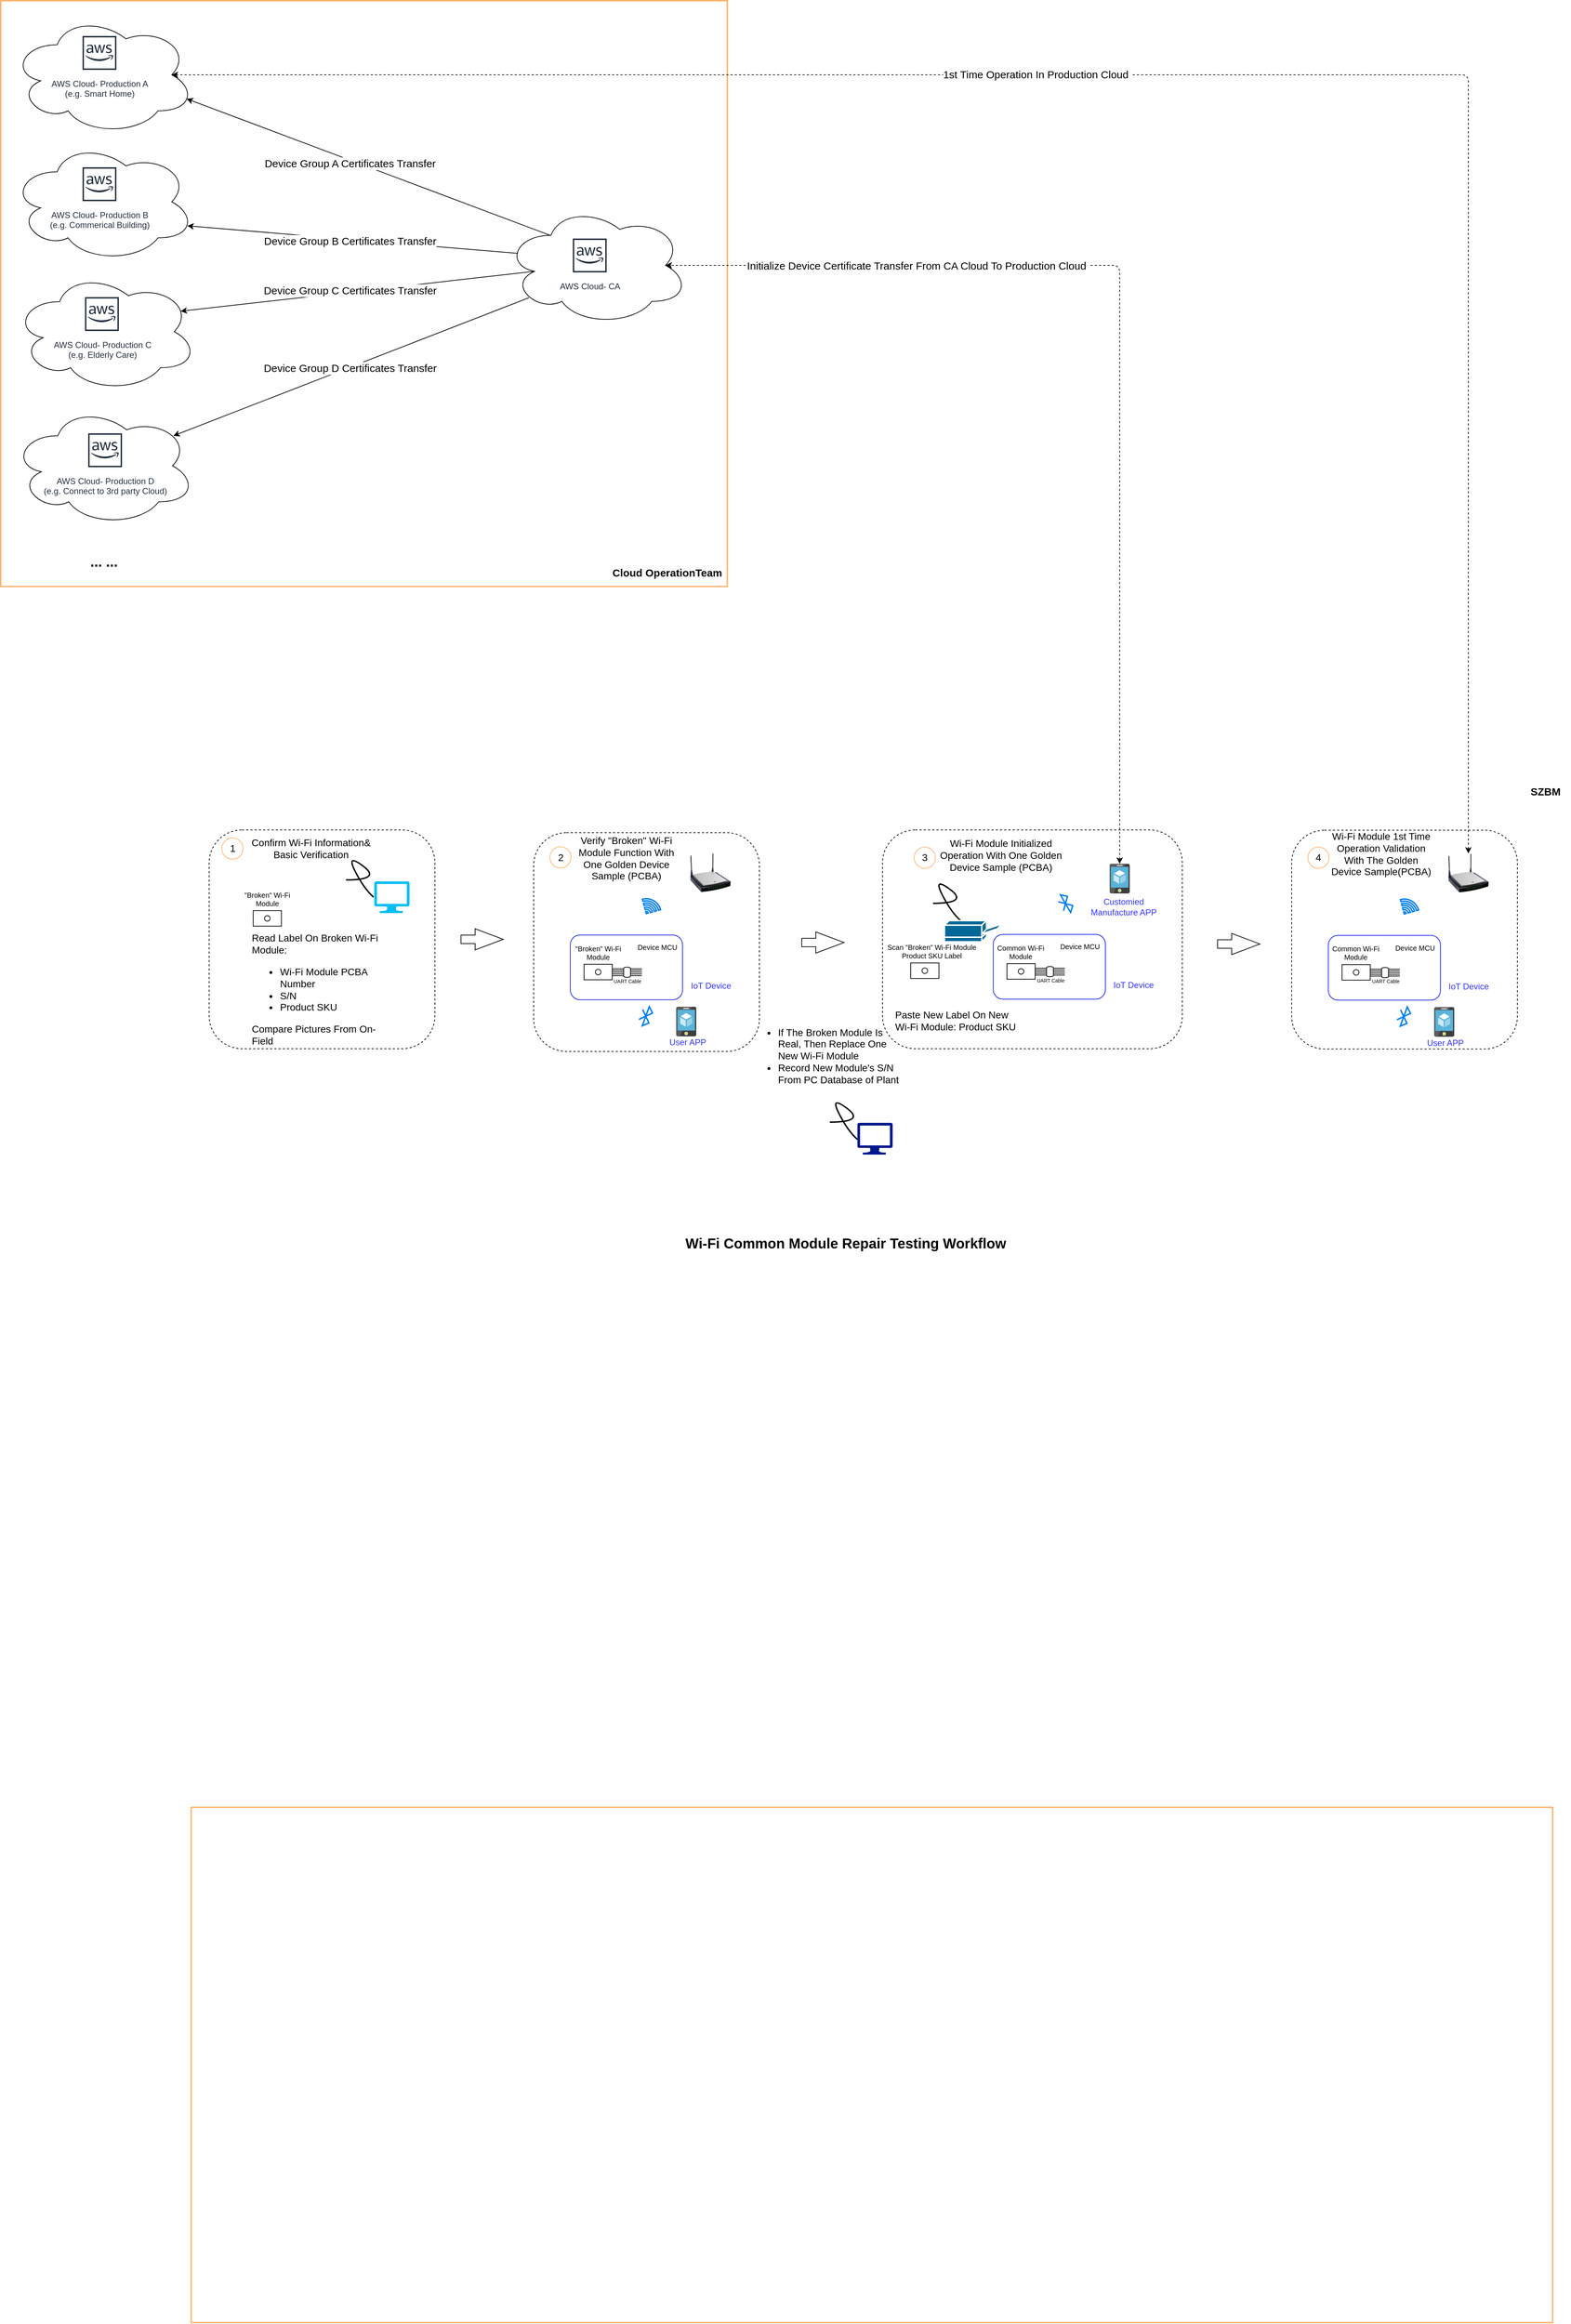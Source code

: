 <mxfile version="14.1.2" type="github">
  <diagram id="2Hf9CZ00S8ynS14T1NxW" name="Page-1">
    <mxGraphModel dx="3863" dy="1019" grid="1" gridSize="10" guides="1" tooltips="1" connect="1" arrows="1" fold="1" page="1" pageScale="1" pageWidth="2336" pageHeight="1654" math="0" shadow="0">
      <root>
        <mxCell id="0" />
        <mxCell id="1" parent="0" />
        <mxCell id="Nrrt7rBhLRxhSk5ey4vq-53" value="" style="rounded=1;whiteSpace=wrap;html=1;strokeWidth=1;fillColor=none;fontSize=7;fontColor=#1820F5;strokeColor=#1820F5;" parent="1" vertex="1">
          <mxGeometry x="-262.5" y="1563.87" width="159" height="91.75" as="geometry" />
        </mxCell>
        <mxCell id="sBYjH0_UJTp_EUdpmLKk-81" value="" style="rounded=1;whiteSpace=wrap;html=1;fillColor=none;fontSize=10;dashed=1;" parent="1" vertex="1">
          <mxGeometry x="180" y="1415" width="425" height="310" as="geometry" />
        </mxCell>
        <mxCell id="sBYjH0_UJTp_EUdpmLKk-93" value="" style="rounded=1;whiteSpace=wrap;html=1;fillColor=none;fontSize=10;dashed=1;" parent="1" vertex="1">
          <mxGeometry x="-774.5" y="1415" width="320" height="310" as="geometry" />
        </mxCell>
        <mxCell id="sBYjH0_UJTp_EUdpmLKk-37" value="" style="ellipse;shape=cloud;whiteSpace=wrap;html=1;fillColor=none;" parent="1" vertex="1">
          <mxGeometry x="-355" y="530" width="260" height="170" as="geometry" />
        </mxCell>
        <mxCell id="sBYjH0_UJTp_EUdpmLKk-1" value="" style="rounded=0;whiteSpace=wrap;html=1;fillColor=none;fontSize=14;fontColor=#000000;strokeColor=#FFB570;strokeWidth=2;" parent="1" vertex="1">
          <mxGeometry x="-1070" y="240" width="1030" height="830" as="geometry" />
        </mxCell>
        <mxCell id="sBYjH0_UJTp_EUdpmLKk-26" value="Confirm Wi-Fi Information&amp;amp; Basic Verification" style="text;html=1;strokeColor=none;fillColor=none;align=center;verticalAlign=middle;whiteSpace=wrap;rounded=0;fontSize=14;" parent="1" vertex="1">
          <mxGeometry x="-716.45" y="1431.37" width="171.95" height="20" as="geometry" />
        </mxCell>
        <mxCell id="sBYjH0_UJTp_EUdpmLKk-27" value="&lt;font style=&quot;font-size: 20px&quot;&gt;Wi-Fi Common Module Repair Testing Workflow&lt;/font&gt;" style="text;html=1;strokeColor=none;fillColor=none;align=center;verticalAlign=middle;whiteSpace=wrap;rounded=0;fontSize=14;fontStyle=1" parent="1" vertex="1">
          <mxGeometry x="-147" y="1990" width="550" height="20" as="geometry" />
        </mxCell>
        <mxCell id="sBYjH0_UJTp_EUdpmLKk-28" value="AWS Cloud- CA" style="outlineConnect=0;fontColor=#232F3E;gradientColor=none;strokeColor=#232F3E;fillColor=#ffffff;dashed=0;verticalLabelPosition=bottom;verticalAlign=top;align=center;html=1;fontSize=12;fontStyle=0;aspect=fixed;shape=mxgraph.aws4.resourceIcon;resIcon=mxgraph.aws4.aws_cloud;" parent="1" vertex="1">
          <mxGeometry x="-265" y="571" width="60" height="60" as="geometry" />
        </mxCell>
        <mxCell id="sBYjH0_UJTp_EUdpmLKk-29" value="AWS Cloud- Production A &lt;br&gt;(e.g. Smart Home)" style="outlineConnect=0;fontColor=#232F3E;gradientColor=none;strokeColor=#232F3E;fillColor=#ffffff;dashed=0;verticalLabelPosition=bottom;verticalAlign=top;align=center;html=1;fontSize=12;fontStyle=0;aspect=fixed;shape=mxgraph.aws4.resourceIcon;resIcon=mxgraph.aws4.aws_cloud;" parent="1" vertex="1">
          <mxGeometry x="-960" y="284" width="60" height="60" as="geometry" />
        </mxCell>
        <mxCell id="sBYjH0_UJTp_EUdpmLKk-30" value="AWS Cloud- Production B&lt;br&gt;(e.g. Commerical Building)" style="outlineConnect=0;fontColor=#232F3E;gradientColor=none;strokeColor=#232F3E;fillColor=#ffffff;dashed=0;verticalLabelPosition=bottom;verticalAlign=top;align=center;html=1;fontSize=12;fontStyle=0;aspect=fixed;shape=mxgraph.aws4.resourceIcon;resIcon=mxgraph.aws4.aws_cloud;" parent="1" vertex="1">
          <mxGeometry x="-960" y="470" width="60" height="60" as="geometry" />
        </mxCell>
        <mxCell id="sBYjH0_UJTp_EUdpmLKk-31" value="AWS Cloud- Production C&lt;br&gt;(e.g. Elderly Care)" style="outlineConnect=0;fontColor=#232F3E;gradientColor=none;strokeColor=#232F3E;fillColor=#ffffff;dashed=0;verticalLabelPosition=bottom;verticalAlign=top;align=center;html=1;fontSize=12;fontStyle=0;aspect=fixed;shape=mxgraph.aws4.resourceIcon;resIcon=mxgraph.aws4.aws_cloud;" parent="1" vertex="1">
          <mxGeometry x="-956.5" y="654" width="60" height="60" as="geometry" />
        </mxCell>
        <mxCell id="sBYjH0_UJTp_EUdpmLKk-32" value="AWS Cloud- Production D&lt;br&gt;(e.g. Connect to 3rd party Cloud)" style="outlineConnect=0;fontColor=#232F3E;gradientColor=none;strokeColor=#232F3E;fillColor=#ffffff;dashed=0;verticalLabelPosition=bottom;verticalAlign=top;align=center;html=1;fontSize=12;fontStyle=0;aspect=fixed;shape=mxgraph.aws4.resourceIcon;resIcon=mxgraph.aws4.aws_cloud;" parent="1" vertex="1">
          <mxGeometry x="-952" y="847" width="60" height="60" as="geometry" />
        </mxCell>
        <mxCell id="sBYjH0_UJTp_EUdpmLKk-36" value="" style="ellipse;shape=cloud;whiteSpace=wrap;html=1;fillColor=none;" parent="1" vertex="1">
          <mxGeometry x="-1055" y="260" width="260" height="170" as="geometry" />
        </mxCell>
        <mxCell id="sBYjH0_UJTp_EUdpmLKk-39" value="" style="ellipse;shape=cloud;whiteSpace=wrap;html=1;fillColor=none;" parent="1" vertex="1">
          <mxGeometry x="-1054" y="814" width="260" height="170" as="geometry" />
        </mxCell>
        <mxCell id="sBYjH0_UJTp_EUdpmLKk-40" value="" style="ellipse;shape=cloud;whiteSpace=wrap;html=1;fillColor=none;" parent="1" vertex="1">
          <mxGeometry x="-1051.5" y="624" width="260" height="170" as="geometry" />
        </mxCell>
        <mxCell id="sBYjH0_UJTp_EUdpmLKk-41" value="" style="ellipse;shape=cloud;whiteSpace=wrap;html=1;fillColor=none;" parent="1" vertex="1">
          <mxGeometry x="-1055" y="440" width="260" height="170" as="geometry" />
        </mxCell>
        <mxCell id="sBYjH0_UJTp_EUdpmLKk-42" value="&lt;font style=&quot;font-size: 20px&quot;&gt;&lt;b&gt;... ...&lt;/b&gt;&lt;/font&gt;" style="text;html=1;strokeColor=none;fillColor=none;align=center;verticalAlign=middle;whiteSpace=wrap;rounded=0;strokeWidth=2;" parent="1" vertex="1">
          <mxGeometry x="-966.5" y="1024" width="85" height="20" as="geometry" />
        </mxCell>
        <mxCell id="sBYjH0_UJTp_EUdpmLKk-50" value="&lt;span style=&quot;font-size: 15px&quot;&gt;Device Group A Certificates Transfer&lt;/span&gt;" style="endArrow=classic;html=1;entryX=0.96;entryY=0.7;entryDx=0;entryDy=0;entryPerimeter=0;exitX=0.25;exitY=0.25;exitDx=0;exitDy=0;exitPerimeter=0;" parent="1" edge="1">
          <mxGeometry x="0.097" y="4" relative="1" as="geometry">
            <mxPoint x="-291" y="572.5" as="sourcePoint" />
            <mxPoint x="-806.4" y="379.0" as="targetPoint" />
            <mxPoint as="offset" />
          </mxGeometry>
        </mxCell>
        <mxCell id="sBYjH0_UJTp_EUdpmLKk-54" value="&lt;span style=&quot;font-size: 15px&quot;&gt;Device Group B Certificates Transfer&lt;/span&gt;" style="endArrow=classic;html=1;entryX=0.96;entryY=0.7;entryDx=0;entryDy=0;entryPerimeter=0;exitX=0.07;exitY=0.4;exitDx=0;exitDy=0;exitPerimeter=0;" parent="1" source="sBYjH0_UJTp_EUdpmLKk-37" target="sBYjH0_UJTp_EUdpmLKk-41" edge="1">
          <mxGeometry x="0.016" y="2" relative="1" as="geometry">
            <mxPoint x="-289.6" y="780.75" as="sourcePoint" />
            <mxPoint x="-805" y="587.25" as="targetPoint" />
            <mxPoint as="offset" />
          </mxGeometry>
        </mxCell>
        <mxCell id="sBYjH0_UJTp_EUdpmLKk-56" value="&lt;span style=&quot;font-size: 15px&quot;&gt;Device Group C Certificates Transfer&lt;/span&gt;" style="endArrow=classic;html=1;entryX=0.96;entryY=0.7;entryDx=0;entryDy=0;entryPerimeter=0;exitX=0.16;exitY=0.55;exitDx=0;exitDy=0;exitPerimeter=0;" parent="1" source="sBYjH0_UJTp_EUdpmLKk-37" edge="1">
          <mxGeometry x="0.042" y="-3" relative="1" as="geometry">
            <mxPoint x="-299.6" y="873.5" as="sourcePoint" />
            <mxPoint x="-815" y="680.0" as="targetPoint" />
            <mxPoint as="offset" />
          </mxGeometry>
        </mxCell>
        <mxCell id="sBYjH0_UJTp_EUdpmLKk-58" value="&lt;span style=&quot;font-size: 15px&quot;&gt;Device Group D Certificates Transfer&lt;/span&gt;" style="endArrow=classic;html=1;entryX=0.88;entryY=0.25;entryDx=0;entryDy=0;entryPerimeter=0;exitX=0.13;exitY=0.77;exitDx=0;exitDy=0;exitPerimeter=0;" parent="1" source="sBYjH0_UJTp_EUdpmLKk-37" target="sBYjH0_UJTp_EUdpmLKk-39" edge="1">
          <mxGeometry x="0.008" y="1" relative="1" as="geometry">
            <mxPoint x="-219.6" y="1007.5" as="sourcePoint" />
            <mxPoint x="-735" y="814.0" as="targetPoint" />
            <mxPoint as="offset" />
          </mxGeometry>
        </mxCell>
        <mxCell id="sBYjH0_UJTp_EUdpmLKk-60" value="" style="shape=image;html=1;verticalAlign=top;verticalLabelPosition=bottom;labelBackgroundColor=#ffffff;imageAspect=0;aspect=fixed;image=https://cdn2.iconfinder.com/data/icons/blocked-out-2/29/office-128.png;strokeWidth=2;fillColor=none;" parent="1" vertex="1">
          <mxGeometry x="1090" y="1280" width="60" height="60" as="geometry" />
        </mxCell>
        <mxCell id="sBYjH0_UJTp_EUdpmLKk-72" value="&lt;font style=&quot;font-size: 15px&quot;&gt;SZBM&lt;/font&gt;" style="text;html=1;strokeColor=none;fillColor=none;align=center;verticalAlign=middle;whiteSpace=wrap;rounded=0;fontSize=14;fontStyle=1" parent="1" vertex="1">
          <mxGeometry x="1085" y="1350" width="70" height="20" as="geometry" />
        </mxCell>
        <mxCell id="sBYjH0_UJTp_EUdpmLKk-77" value="" style="shape=image;html=1;verticalAlign=top;verticalLabelPosition=bottom;labelBackgroundColor=#ffffff;imageAspect=0;aspect=fixed;image=https://cdn3.iconfinder.com/data/icons/basic-user-interface-5/64/setting_preference_option_maintenance_main_gear-128.png;strokeWidth=2;fillColor=none;" parent="1" vertex="1">
          <mxGeometry x="-160" y="960" width="80" height="80" as="geometry" />
        </mxCell>
        <mxCell id="sBYjH0_UJTp_EUdpmLKk-78" value="&lt;font style=&quot;font-size: 15px&quot;&gt;Cloud OperationTeam&lt;/font&gt;" style="text;html=1;strokeColor=none;fillColor=none;align=center;verticalAlign=middle;whiteSpace=wrap;rounded=0;fontSize=14;fontStyle=1" parent="1" vertex="1">
          <mxGeometry x="-210" y="1040" width="170" height="20" as="geometry" />
        </mxCell>
        <mxCell id="sBYjH0_UJTp_EUdpmLKk-82" value="3" style="ellipse;whiteSpace=wrap;html=1;aspect=fixed;strokeColor=#FFB570;fontSize=14;" parent="1" vertex="1">
          <mxGeometry x="224.93" y="1439.38" width="30" height="30" as="geometry" />
        </mxCell>
        <mxCell id="sBYjH0_UJTp_EUdpmLKk-90" value="Common Wi-Fi Module" style="text;html=1;strokeColor=none;fillColor=none;align=center;verticalAlign=middle;whiteSpace=wrap;rounded=0;fontSize=10;" parent="1" vertex="1">
          <mxGeometry x="326" y="1577.75" width="100" height="20" as="geometry" />
        </mxCell>
        <mxCell id="sBYjH0_UJTp_EUdpmLKk-91" value="Wi-Fi Module Initialized Operation With One Golden Device Sample (PCBA)" style="text;html=1;strokeColor=none;fillColor=none;align=center;verticalAlign=middle;whiteSpace=wrap;rounded=0;fontSize=14;" parent="1" vertex="1">
          <mxGeometry x="256.93" y="1441.07" width="181.5" height="20" as="geometry" />
        </mxCell>
        <mxCell id="sBYjH0_UJTp_EUdpmLKk-94" value="1" style="ellipse;whiteSpace=wrap;html=1;aspect=fixed;strokeColor=#FFB570;fontSize=14;" parent="1" vertex="1">
          <mxGeometry x="-756.45" y="1426.37" width="30" height="30" as="geometry" />
        </mxCell>
        <mxCell id="sBYjH0_UJTp_EUdpmLKk-100" value="" style="verticalLabelPosition=bottom;html=1;verticalAlign=top;align=center;strokeColor=none;fillColor=#00BEF2;shape=mxgraph.azure.computer;pointerEvents=1;" parent="1" vertex="1">
          <mxGeometry x="-540.45" y="1487.77" width="50" height="45" as="geometry" />
        </mxCell>
        <mxCell id="sBYjH0_UJTp_EUdpmLKk-107" value="" style="rounded=0;whiteSpace=wrap;html=1;strokeWidth=1;fillColor=none;" parent="1" vertex="1">
          <mxGeometry x="356.43" y="1604.46" width="40" height="22" as="geometry" />
        </mxCell>
        <mxCell id="sBYjH0_UJTp_EUdpmLKk-112" style="edgeStyle=none;rounded=0;orthogonalLoop=1;jettySize=auto;html=1;exitX=1;exitY=0;exitDx=0;exitDy=0;startArrow=classic;startFill=1;" parent="1" source="sBYjH0_UJTp_EUdpmLKk-107" target="sBYjH0_UJTp_EUdpmLKk-107" edge="1">
          <mxGeometry relative="1" as="geometry" />
        </mxCell>
        <mxCell id="sBYjH0_UJTp_EUdpmLKk-113" style="edgeStyle=none;rounded=0;orthogonalLoop=1;jettySize=auto;html=1;exitX=1;exitY=1;exitDx=0;exitDy=0;startArrow=classic;startFill=1;" parent="1" source="sBYjH0_UJTp_EUdpmLKk-107" target="sBYjH0_UJTp_EUdpmLKk-107" edge="1">
          <mxGeometry relative="1" as="geometry" />
        </mxCell>
        <mxCell id="sBYjH0_UJTp_EUdpmLKk-114" value="" style="ellipse;whiteSpace=wrap;html=1;aspect=fixed;strokeWidth=1;fillColor=none;" parent="1" vertex="1">
          <mxGeometry x="372.43" y="1611.46" width="8" height="8" as="geometry" />
        </mxCell>
        <mxCell id="sBYjH0_UJTp_EUdpmLKk-117" value="" style="shape=image;html=1;verticalAlign=top;verticalLabelPosition=bottom;labelBackgroundColor=#ffffff;imageAspect=0;aspect=fixed;image=https://cdn3.iconfinder.com/data/icons/network-and-communications-10/32/network_hardware_processor_microprocessor-128.png;strokeWidth=1;fillColor=none;" parent="1" vertex="1">
          <mxGeometry x="436.43" y="1590.25" width="46" height="46" as="geometry" />
        </mxCell>
        <mxCell id="sBYjH0_UJTp_EUdpmLKk-121" value="" style="verticalLabelPosition=bottom;shadow=0;dashed=0;align=center;html=1;verticalAlign=top;shape=mxgraph.electrical.transmission.cable_group;pointerEvents=1;strokeWidth=1;fillColor=none;" parent="1" vertex="1">
          <mxGeometry x="396.43" y="1608.5" width="42" height="14.5" as="geometry" />
        </mxCell>
        <mxCell id="sBYjH0_UJTp_EUdpmLKk-122" value="Device MCU" style="text;html=1;strokeColor=none;fillColor=none;align=center;verticalAlign=middle;whiteSpace=wrap;rounded=0;fontSize=10;" parent="1" vertex="1">
          <mxGeometry x="410.43" y="1570.25" width="100" height="20" as="geometry" />
        </mxCell>
        <mxCell id="sBYjH0_UJTp_EUdpmLKk-123" value="UART Cable" style="text;html=1;strokeColor=none;fillColor=none;align=center;verticalAlign=middle;whiteSpace=wrap;rounded=0;fontSize=7;" parent="1" vertex="1">
          <mxGeometry x="389.93" y="1619" width="57" height="20" as="geometry" />
        </mxCell>
        <mxCell id="sBYjH0_UJTp_EUdpmLKk-124" value="" style="rounded=1;whiteSpace=wrap;html=1;strokeWidth=1;fillColor=none;fontSize=7;fontColor=#1820F5;strokeColor=#1820F5;" parent="1" vertex="1">
          <mxGeometry x="337" y="1563" width="159" height="91.75" as="geometry" />
        </mxCell>
        <mxCell id="sBYjH0_UJTp_EUdpmLKk-127" value="IoT Device" style="text;html=1;strokeColor=none;fillColor=none;align=center;verticalAlign=middle;whiteSpace=wrap;rounded=0;fontColor=#3333FF;" parent="1" vertex="1">
          <mxGeometry x="496" y="1625.25" width="80" height="20" as="geometry" />
        </mxCell>
        <mxCell id="sBYjH0_UJTp_EUdpmLKk-128" value="" style="shape=image;html=1;verticalAlign=top;verticalLabelPosition=bottom;labelBackgroundColor=#ffffff;imageAspect=0;aspect=fixed;image=https://cdn2.iconfinder.com/data/icons/bathroom-line-1/64/Bidets-128.png;strokeColor=#1820F5;strokeWidth=1;fillColor=none;fontSize=7;fontColor=#1820F5;" parent="1" vertex="1">
          <mxGeometry x="501" y="1594.88" width="32.5" height="32.5" as="geometry" />
        </mxCell>
        <mxCell id="sBYjH0_UJTp_EUdpmLKk-129" value="" style="shape=image;html=1;verticalAlign=top;verticalLabelPosition=bottom;labelBackgroundColor=#ffffff;imageAspect=0;aspect=fixed;image=https://cdn2.iconfinder.com/data/icons/bathroom-line-1/64/faucet-128.png;strokeColor=#1820F5;strokeWidth=1;fillColor=none;fontSize=7;fontColor=#1820F5;" parent="1" vertex="1">
          <mxGeometry x="526.13" y="1572.5" width="29.75" height="29.75" as="geometry" />
        </mxCell>
        <mxCell id="sBYjH0_UJTp_EUdpmLKk-130" value="" style="shape=image;html=1;verticalAlign=top;verticalLabelPosition=bottom;labelBackgroundColor=#ffffff;imageAspect=0;aspect=fixed;image=https://cdn2.iconfinder.com/data/icons/bathroom-line-1/64/Tub-128.png;strokeColor=#1820F5;strokeWidth=1;fillColor=none;fontSize=7;fontColor=#1820F5;" parent="1" vertex="1">
          <mxGeometry x="539" y="1593" width="32" height="32" as="geometry" />
        </mxCell>
        <mxCell id="sBYjH0_UJTp_EUdpmLKk-135" value="" style="html=1;verticalLabelPosition=bottom;align=center;labelBackgroundColor=#ffffff;verticalAlign=top;strokeWidth=2;strokeColor=#0080F0;shadow=0;dashed=0;shape=mxgraph.ios7.icons.bluetooth;pointerEvents=1;fillColor=none;fontSize=7;fontColor=#1820F5;rotation=-30;" parent="1" vertex="1">
          <mxGeometry x="431.93" y="1505" width="15" height="28.8" as="geometry" />
        </mxCell>
        <mxCell id="sBYjH0_UJTp_EUdpmLKk-136" value="" style="aspect=fixed;html=1;points=[];align=center;image;fontSize=12;image=img/lib/mscae/App_Service_Mobile_App.svg;strokeColor=#1820F5;strokeWidth=1;fillColor=none;" parent="1" vertex="1">
          <mxGeometry x="501.94" y="1463" width="28.56" height="42" as="geometry" />
        </mxCell>
        <mxCell id="sBYjH0_UJTp_EUdpmLKk-146" value="" style="endArrow=classic;html=1;dashed=1;edgeStyle=orthogonalEdgeStyle;startArrow=classic;entryX=0.875;entryY=0.5;entryDx=0;entryDy=0;entryPerimeter=0;" parent="1" source="sBYjH0_UJTp_EUdpmLKk-136" target="sBYjH0_UJTp_EUdpmLKk-37" edge="1">
          <mxGeometry width="50" height="50" relative="1" as="geometry">
            <mxPoint x="489.82" y="1458.005" as="sourcePoint" />
            <mxPoint x="339.02" y="649.01" as="targetPoint" />
            <Array as="points">
              <mxPoint x="516" y="615" />
            </Array>
          </mxGeometry>
        </mxCell>
        <mxCell id="sBYjH0_UJTp_EUdpmLKk-147" value="Initialize Device Certificate Transfer From CA Cloud To Production Cloud&amp;nbsp;" style="edgeLabel;html=1;align=center;verticalAlign=middle;resizable=0;points=[];fontSize=15;" parent="sBYjH0_UJTp_EUdpmLKk-146" vertex="1" connectable="0">
          <mxGeometry x="0.308" y="-1" relative="1" as="geometry">
            <mxPoint x="-158.88" y="1" as="offset" />
          </mxGeometry>
        </mxCell>
        <mxCell id="sBYjH0_UJTp_EUdpmLKk-149" value="" style="endArrow=classic;html=1;dashed=1;edgeStyle=orthogonalEdgeStyle;startArrow=classic;entryX=0.875;entryY=0.5;entryDx=0;entryDy=0;entryPerimeter=0;" parent="1" source="sBYjH0_UJTp_EUdpmLKk-175" target="sBYjH0_UJTp_EUdpmLKk-36" edge="1">
          <mxGeometry width="50" height="50" relative="1" as="geometry">
            <mxPoint x="720" y="980" as="sourcePoint" />
            <mxPoint x="-90" y="440" as="targetPoint" />
            <Array as="points">
              <mxPoint x="1011" y="345" />
            </Array>
          </mxGeometry>
        </mxCell>
        <mxCell id="sBYjH0_UJTp_EUdpmLKk-150" value="1st Time Operation In Production Cloud&amp;nbsp;" style="edgeLabel;html=1;align=center;verticalAlign=middle;resizable=0;points=[];fontSize=15;" parent="sBYjH0_UJTp_EUdpmLKk-149" vertex="1" connectable="0">
          <mxGeometry x="0.308" y="-1" relative="1" as="geometry">
            <mxPoint x="208.55" as="offset" />
          </mxGeometry>
        </mxCell>
        <mxCell id="sBYjH0_UJTp_EUdpmLKk-152" value="" style="shape=image;html=1;verticalAlign=top;verticalLabelPosition=bottom;labelBackgroundColor=#ffffff;imageAspect=0;aspect=fixed;image=https://cdn4.iconfinder.com/data/icons/construction-hand-drawn/38/construction_hand_drawn_icon__worker-128.png;strokeColor=#1820F5;strokeWidth=1;fillColor=none;fontSize=20;fontColor=#1820F5;" parent="1" vertex="1">
          <mxGeometry x="546" y="1665.05" width="43.9" height="43.9" as="geometry" />
        </mxCell>
        <mxCell id="sBYjH0_UJTp_EUdpmLKk-153" value="" style="shape=image;html=1;verticalAlign=top;verticalLabelPosition=bottom;labelBackgroundColor=#ffffff;imageAspect=0;aspect=fixed;image=https://cdn4.iconfinder.com/data/icons/construction-hand-drawn/38/construction_hand_drawn_icon__worker-128.png;strokeColor=#1820F5;strokeWidth=1;fillColor=none;fontSize=20;fontColor=#1820F5;" parent="1" vertex="1">
          <mxGeometry x="-519.45" y="1657.85" width="43.9" height="43.9" as="geometry" />
        </mxCell>
        <mxCell id="sBYjH0_UJTp_EUdpmLKk-155" value="" style="rounded=1;whiteSpace=wrap;html=1;fillColor=none;fontSize=10;dashed=1;" parent="1" vertex="1">
          <mxGeometry x="760" y="1415.38" width="320" height="310" as="geometry" />
        </mxCell>
        <mxCell id="sBYjH0_UJTp_EUdpmLKk-156" value="4" style="ellipse;whiteSpace=wrap;html=1;aspect=fixed;strokeColor=#FFB570;fontSize=14;" parent="1" vertex="1">
          <mxGeometry x="783" y="1439.38" width="30" height="30" as="geometry" />
        </mxCell>
        <mxCell id="sBYjH0_UJTp_EUdpmLKk-157" value="Common Wi-Fi Module" style="text;html=1;strokeColor=none;fillColor=none;align=center;verticalAlign=middle;whiteSpace=wrap;rounded=0;fontSize=10;" parent="1" vertex="1">
          <mxGeometry x="801" y="1579.13" width="100" height="20" as="geometry" />
        </mxCell>
        <mxCell id="sBYjH0_UJTp_EUdpmLKk-158" value="Wi-Fi Module 1st Time Operation Validation With The Golden Device Sample(PCBA)" style="text;html=1;strokeColor=none;fillColor=none;align=center;verticalAlign=middle;whiteSpace=wrap;rounded=0;fontSize=14;" parent="1" vertex="1">
          <mxGeometry x="812" y="1439.38" width="150" height="20" as="geometry" />
        </mxCell>
        <mxCell id="sBYjH0_UJTp_EUdpmLKk-159" value="" style="rounded=0;whiteSpace=wrap;html=1;strokeWidth=1;fillColor=none;" parent="1" vertex="1">
          <mxGeometry x="831.43" y="1605.84" width="40" height="22" as="geometry" />
        </mxCell>
        <mxCell id="sBYjH0_UJTp_EUdpmLKk-160" style="edgeStyle=none;rounded=0;orthogonalLoop=1;jettySize=auto;html=1;exitX=1;exitY=0;exitDx=0;exitDy=0;startArrow=classic;startFill=1;" parent="1" source="sBYjH0_UJTp_EUdpmLKk-159" target="sBYjH0_UJTp_EUdpmLKk-159" edge="1">
          <mxGeometry relative="1" as="geometry" />
        </mxCell>
        <mxCell id="sBYjH0_UJTp_EUdpmLKk-161" style="edgeStyle=none;rounded=0;orthogonalLoop=1;jettySize=auto;html=1;exitX=1;exitY=1;exitDx=0;exitDy=0;startArrow=classic;startFill=1;" parent="1" source="sBYjH0_UJTp_EUdpmLKk-159" target="sBYjH0_UJTp_EUdpmLKk-159" edge="1">
          <mxGeometry relative="1" as="geometry" />
        </mxCell>
        <mxCell id="sBYjH0_UJTp_EUdpmLKk-162" value="" style="ellipse;whiteSpace=wrap;html=1;aspect=fixed;strokeWidth=1;fillColor=none;" parent="1" vertex="1">
          <mxGeometry x="847.43" y="1612.84" width="8" height="8" as="geometry" />
        </mxCell>
        <mxCell id="sBYjH0_UJTp_EUdpmLKk-163" value="" style="shape=image;html=1;verticalAlign=top;verticalLabelPosition=bottom;labelBackgroundColor=#ffffff;imageAspect=0;aspect=fixed;image=https://cdn3.iconfinder.com/data/icons/network-and-communications-10/32/network_hardware_processor_microprocessor-128.png;strokeWidth=1;fillColor=none;" parent="1" vertex="1">
          <mxGeometry x="911.43" y="1591.63" width="46" height="46" as="geometry" />
        </mxCell>
        <mxCell id="sBYjH0_UJTp_EUdpmLKk-164" value="" style="verticalLabelPosition=bottom;shadow=0;dashed=0;align=center;html=1;verticalAlign=top;shape=mxgraph.electrical.transmission.cable_group;pointerEvents=1;strokeWidth=1;fillColor=none;" parent="1" vertex="1">
          <mxGeometry x="871.43" y="1609.88" width="42" height="14.5" as="geometry" />
        </mxCell>
        <mxCell id="sBYjH0_UJTp_EUdpmLKk-165" value="Device MCU" style="text;html=1;strokeColor=none;fillColor=none;align=center;verticalAlign=middle;whiteSpace=wrap;rounded=0;fontSize=10;" parent="1" vertex="1">
          <mxGeometry x="885.43" y="1571.63" width="100" height="20" as="geometry" />
        </mxCell>
        <mxCell id="sBYjH0_UJTp_EUdpmLKk-166" value="UART Cable" style="text;html=1;strokeColor=none;fillColor=none;align=center;verticalAlign=middle;whiteSpace=wrap;rounded=0;fontSize=7;" parent="1" vertex="1">
          <mxGeometry x="864.93" y="1620.38" width="57" height="20" as="geometry" />
        </mxCell>
        <mxCell id="sBYjH0_UJTp_EUdpmLKk-167" value="" style="rounded=1;whiteSpace=wrap;html=1;strokeWidth=1;fillColor=none;fontSize=7;fontColor=#1820F5;strokeColor=#1820F5;" parent="1" vertex="1">
          <mxGeometry x="812" y="1564.38" width="159" height="91.75" as="geometry" />
        </mxCell>
        <mxCell id="sBYjH0_UJTp_EUdpmLKk-168" value="IoT Device" style="text;html=1;strokeColor=none;fillColor=none;align=center;verticalAlign=middle;whiteSpace=wrap;rounded=0;fontColor=#3333FF;" parent="1" vertex="1">
          <mxGeometry x="971" y="1626.63" width="80" height="20" as="geometry" />
        </mxCell>
        <mxCell id="sBYjH0_UJTp_EUdpmLKk-169" value="" style="shape=image;html=1;verticalAlign=top;verticalLabelPosition=bottom;labelBackgroundColor=#ffffff;imageAspect=0;aspect=fixed;image=https://cdn2.iconfinder.com/data/icons/bathroom-line-1/64/Bidets-128.png;strokeColor=#1820F5;strokeWidth=1;fillColor=none;fontSize=7;fontColor=#1820F5;" parent="1" vertex="1">
          <mxGeometry x="976" y="1596.26" width="32.5" height="32.5" as="geometry" />
        </mxCell>
        <mxCell id="sBYjH0_UJTp_EUdpmLKk-170" value="" style="shape=image;html=1;verticalAlign=top;verticalLabelPosition=bottom;labelBackgroundColor=#ffffff;imageAspect=0;aspect=fixed;image=https://cdn2.iconfinder.com/data/icons/bathroom-line-1/64/faucet-128.png;strokeColor=#1820F5;strokeWidth=1;fillColor=none;fontSize=7;fontColor=#1820F5;" parent="1" vertex="1">
          <mxGeometry x="1001.13" y="1573.88" width="29.75" height="29.75" as="geometry" />
        </mxCell>
        <mxCell id="sBYjH0_UJTp_EUdpmLKk-171" value="" style="shape=image;html=1;verticalAlign=top;verticalLabelPosition=bottom;labelBackgroundColor=#ffffff;imageAspect=0;aspect=fixed;image=https://cdn2.iconfinder.com/data/icons/bathroom-line-1/64/Tub-128.png;strokeColor=#1820F5;strokeWidth=1;fillColor=none;fontSize=7;fontColor=#1820F5;" parent="1" vertex="1">
          <mxGeometry x="1014" y="1594.38" width="32" height="32" as="geometry" />
        </mxCell>
        <mxCell id="sBYjH0_UJTp_EUdpmLKk-172" value="" style="html=1;verticalLabelPosition=bottom;align=center;labelBackgroundColor=#ffffff;verticalAlign=top;strokeWidth=2;strokeColor=#0080F0;shadow=0;dashed=0;shape=mxgraph.ios7.icons.wifi;pointerEvents=1;fillColor=none;fontSize=7;fontColor=#1820F5;rotation=30;" parent="1" vertex="1">
          <mxGeometry x="910" y="1514.38" width="29.7" height="21" as="geometry" />
        </mxCell>
        <mxCell id="sBYjH0_UJTp_EUdpmLKk-173" value="" style="html=1;verticalLabelPosition=bottom;align=center;labelBackgroundColor=#ffffff;verticalAlign=top;strokeWidth=2;strokeColor=#0080F0;shadow=0;dashed=0;shape=mxgraph.ios7.icons.bluetooth;pointerEvents=1;fillColor=none;fontSize=7;fontColor=#1820F5;rotation=20;" parent="1" vertex="1">
          <mxGeometry x="911.43" y="1665.05" width="15" height="28.8" as="geometry" />
        </mxCell>
        <mxCell id="sBYjH0_UJTp_EUdpmLKk-174" value="" style="aspect=fixed;html=1;points=[];align=center;image;fontSize=12;image=img/lib/mscae/App_Service_Mobile_App.svg;strokeColor=#1820F5;strokeWidth=1;fillColor=none;" parent="1" vertex="1">
          <mxGeometry x="962" y="1666" width="28.56" height="42" as="geometry" />
        </mxCell>
        <mxCell id="sBYjH0_UJTp_EUdpmLKk-175" value="" style="image;html=1;image=img/lib/clip_art/networking/Wireless_Router_N_128x128.png;strokeColor=#1820F5;strokeWidth=1;fillColor=none;fontSize=7;fontColor=#1820F5;" parent="1" vertex="1">
          <mxGeometry x="972" y="1448.38" width="77" height="55" as="geometry" />
        </mxCell>
        <mxCell id="sBYjH0_UJTp_EUdpmLKk-176" value="" style="shape=image;html=1;verticalAlign=top;verticalLabelPosition=bottom;labelBackgroundColor=#ffffff;imageAspect=0;aspect=fixed;image=https://cdn4.iconfinder.com/data/icons/construction-hand-drawn/38/construction_hand_drawn_icon__worker-128.png;strokeColor=#1820F5;strokeWidth=1;fillColor=none;fontSize=20;fontColor=#1820F5;" parent="1" vertex="1">
          <mxGeometry x="1021" y="1666.43" width="43.9" height="43.9" as="geometry" />
        </mxCell>
        <mxCell id="sBYjH0_UJTp_EUdpmLKk-177" value="Customied Manufacture APP" style="text;html=1;strokeColor=none;fillColor=none;align=center;verticalAlign=middle;whiteSpace=wrap;rounded=0;fontColor=#3333FF;" parent="1" vertex="1">
          <mxGeometry x="472.78" y="1513.8" width="97.75" height="20" as="geometry" />
        </mxCell>
        <mxCell id="vn5zpIuFy9Mp_Aaqx6cl-4" value="User APP" style="text;html=1;strokeColor=none;fillColor=none;align=center;verticalAlign=middle;whiteSpace=wrap;rounded=0;fontColor=#3333FF;" parent="1" vertex="1">
          <mxGeometry x="929.13" y="1707" width="97.75" height="20" as="geometry" />
        </mxCell>
        <mxCell id="vn5zpIuFy9Mp_Aaqx6cl-5" value="" style="html=1;shadow=0;dashed=0;align=center;verticalAlign=middle;shape=mxgraph.arrows2.arrow;dy=0.6;dx=40;notch=0;strokeColor=#000000;fillColor=none;fontSize=10;fontColor=#000000;" parent="1" vertex="1">
          <mxGeometry x="655" y="1561.63" width="60" height="30" as="geometry" />
        </mxCell>
        <mxCell id="vNBhTXLD5B69hJ4wIaK6-2" value="" style="shape=image;html=1;verticalAlign=top;verticalLabelPosition=bottom;labelBackgroundColor=#ffffff;imageAspect=0;aspect=fixed;image=https://cdn1.iconfinder.com/data/icons/ecommerce-and-business-icon-set/128/bar-code.png" parent="1" vertex="1">
          <mxGeometry x="-661.45" y="1477.77" width="90" height="90" as="geometry" />
        </mxCell>
        <mxCell id="vNBhTXLD5B69hJ4wIaK6-8" value="&lt;span&gt;Paste New Label On New Wi-Fi Module: Product SKU&lt;/span&gt;" style="text;html=1;strokeColor=none;fillColor=none;align=left;verticalAlign=middle;whiteSpace=wrap;rounded=0;fontSize=14;" parent="1" vertex="1">
          <mxGeometry x="195.7" y="1659.82" width="184.3" height="50" as="geometry" />
        </mxCell>
        <mxCell id="vNBhTXLD5B69hJ4wIaK6-9" value="" style="shape=image;html=1;verticalAlign=top;verticalLabelPosition=bottom;labelBackgroundColor=#ffffff;imageAspect=0;aspect=fixed;image=https://cdn0.iconfinder.com/data/icons/shopping_icons_set2/128/9.png" parent="1" vertex="1">
          <mxGeometry x="376" y="1662" width="50" height="50" as="geometry" />
        </mxCell>
        <mxCell id="vNBhTXLD5B69hJ4wIaK6-13" value="" style="curved=1;endArrow=none;html=1;endFill=0;entryX=0;entryY=0.5;entryDx=0;entryDy=0;entryPerimeter=0;strokeWidth=2;" parent="1" edge="1">
          <mxGeometry width="50" height="50" relative="1" as="geometry">
            <mxPoint x="-580.45" y="1485.77" as="sourcePoint" />
            <mxPoint x="-541.45" y="1510.27" as="targetPoint" />
            <Array as="points">
              <mxPoint x="-530.45" y="1485.77" />
              <mxPoint x="-580.45" y="1447.77" />
              <mxPoint x="-555.45" y="1497.77" />
            </Array>
          </mxGeometry>
        </mxCell>
        <mxCell id="Nrrt7rBhLRxhSk5ey4vq-1" value="&lt;span&gt;Read Label On Broken Wi-Fi Module:&lt;br&gt;&lt;ul&gt;&lt;li&gt;&lt;span&gt;Wi-Fi Module PCBA Number&lt;/span&gt;&lt;/li&gt;&lt;li&gt;&lt;span&gt;S/N&lt;/span&gt;&lt;/li&gt;&lt;li&gt;&lt;span&gt;Product SKU&lt;/span&gt;&lt;/li&gt;&lt;/ul&gt;&lt;div&gt;Compare Pictures From On-Field&lt;/div&gt;&lt;/span&gt;" style="text;html=1;strokeColor=none;fillColor=none;align=left;verticalAlign=middle;whiteSpace=wrap;rounded=0;fontSize=14;" parent="1" vertex="1">
          <mxGeometry x="-716.45" y="1592.83" width="197" height="95.62" as="geometry" />
        </mxCell>
        <mxCell id="Nrrt7rBhLRxhSk5ey4vq-8" value="" style="html=1;shadow=0;dashed=0;align=center;verticalAlign=middle;shape=mxgraph.arrows2.arrow;dy=0.6;dx=40;notch=0;strokeColor=#000000;fillColor=none;fontSize=10;fontColor=#000000;" parent="1" vertex="1">
          <mxGeometry x="-417.5" y="1555" width="60" height="30" as="geometry" />
        </mxCell>
        <mxCell id="Nrrt7rBhLRxhSk5ey4vq-29" value="&quot;Broken&quot; Wi-Fi Module" style="text;html=1;strokeColor=none;fillColor=none;align=center;verticalAlign=middle;whiteSpace=wrap;rounded=0;fontSize=10;" parent="1" vertex="1">
          <mxGeometry x="-742.5" y="1502.61" width="100" height="20" as="geometry" />
        </mxCell>
        <mxCell id="Nrrt7rBhLRxhSk5ey4vq-30" value="" style="rounded=0;whiteSpace=wrap;html=1;strokeWidth=1;fillColor=none;" parent="1" vertex="1">
          <mxGeometry x="-712.07" y="1529.32" width="40" height="22" as="geometry" />
        </mxCell>
        <mxCell id="Nrrt7rBhLRxhSk5ey4vq-31" style="edgeStyle=none;rounded=0;orthogonalLoop=1;jettySize=auto;html=1;exitX=1;exitY=0;exitDx=0;exitDy=0;startArrow=classic;startFill=1;" parent="1" source="Nrrt7rBhLRxhSk5ey4vq-30" target="Nrrt7rBhLRxhSk5ey4vq-30" edge="1">
          <mxGeometry relative="1" as="geometry" />
        </mxCell>
        <mxCell id="Nrrt7rBhLRxhSk5ey4vq-32" style="edgeStyle=none;rounded=0;orthogonalLoop=1;jettySize=auto;html=1;exitX=1;exitY=1;exitDx=0;exitDy=0;startArrow=classic;startFill=1;" parent="1" source="Nrrt7rBhLRxhSk5ey4vq-30" target="Nrrt7rBhLRxhSk5ey4vq-30" edge="1">
          <mxGeometry relative="1" as="geometry" />
        </mxCell>
        <mxCell id="Nrrt7rBhLRxhSk5ey4vq-33" value="" style="ellipse;whiteSpace=wrap;html=1;aspect=fixed;strokeWidth=1;fillColor=none;" parent="1" vertex="1">
          <mxGeometry x="-696.07" y="1536.32" width="8" height="8" as="geometry" />
        </mxCell>
        <mxCell id="Nrrt7rBhLRxhSk5ey4vq-41" value="" style="rounded=1;whiteSpace=wrap;html=1;fillColor=none;fontSize=10;dashed=1;" parent="1" vertex="1">
          <mxGeometry x="-314.5" y="1418.87" width="320" height="310" as="geometry" />
        </mxCell>
        <mxCell id="Nrrt7rBhLRxhSk5ey4vq-42" value="2" style="ellipse;whiteSpace=wrap;html=1;aspect=fixed;strokeColor=#FFB570;fontSize=14;" parent="1" vertex="1">
          <mxGeometry x="-291.5" y="1438.87" width="30" height="30" as="geometry" />
        </mxCell>
        <mxCell id="Nrrt7rBhLRxhSk5ey4vq-43" value="&quot;Broken&quot; Wi-Fi Module" style="text;html=1;strokeColor=none;fillColor=none;align=center;verticalAlign=middle;whiteSpace=wrap;rounded=0;fontSize=10;" parent="1" vertex="1">
          <mxGeometry x="-273.5" y="1578.62" width="100" height="20" as="geometry" />
        </mxCell>
        <mxCell id="Nrrt7rBhLRxhSk5ey4vq-44" value="Verify &quot;Broken&quot; Wi-Fi Module Function With One Golden Device Sample (PCBA)" style="text;html=1;strokeColor=none;fillColor=none;align=center;verticalAlign=middle;whiteSpace=wrap;rounded=0;fontSize=14;" parent="1" vertex="1">
          <mxGeometry x="-262.5" y="1444.87" width="158" height="20" as="geometry" />
        </mxCell>
        <mxCell id="Nrrt7rBhLRxhSk5ey4vq-45" value="" style="rounded=0;whiteSpace=wrap;html=1;strokeWidth=1;fillColor=none;" parent="1" vertex="1">
          <mxGeometry x="-243.07" y="1605.33" width="40" height="22" as="geometry" />
        </mxCell>
        <mxCell id="Nrrt7rBhLRxhSk5ey4vq-46" style="edgeStyle=none;rounded=0;orthogonalLoop=1;jettySize=auto;html=1;exitX=1;exitY=0;exitDx=0;exitDy=0;startArrow=classic;startFill=1;" parent="1" source="Nrrt7rBhLRxhSk5ey4vq-45" target="Nrrt7rBhLRxhSk5ey4vq-45" edge="1">
          <mxGeometry relative="1" as="geometry" />
        </mxCell>
        <mxCell id="Nrrt7rBhLRxhSk5ey4vq-47" style="edgeStyle=none;rounded=0;orthogonalLoop=1;jettySize=auto;html=1;exitX=1;exitY=1;exitDx=0;exitDy=0;startArrow=classic;startFill=1;" parent="1" source="Nrrt7rBhLRxhSk5ey4vq-45" target="Nrrt7rBhLRxhSk5ey4vq-45" edge="1">
          <mxGeometry relative="1" as="geometry" />
        </mxCell>
        <mxCell id="Nrrt7rBhLRxhSk5ey4vq-48" value="" style="ellipse;whiteSpace=wrap;html=1;aspect=fixed;strokeWidth=1;fillColor=none;" parent="1" vertex="1">
          <mxGeometry x="-227.07" y="1612.33" width="8" height="8" as="geometry" />
        </mxCell>
        <mxCell id="Nrrt7rBhLRxhSk5ey4vq-49" value="" style="shape=image;html=1;verticalAlign=top;verticalLabelPosition=bottom;labelBackgroundColor=#ffffff;imageAspect=0;aspect=fixed;image=https://cdn3.iconfinder.com/data/icons/network-and-communications-10/32/network_hardware_processor_microprocessor-128.png;strokeWidth=1;fillColor=none;" parent="1" vertex="1">
          <mxGeometry x="-163.07" y="1591.12" width="46" height="46" as="geometry" />
        </mxCell>
        <mxCell id="Nrrt7rBhLRxhSk5ey4vq-50" value="" style="verticalLabelPosition=bottom;shadow=0;dashed=0;align=center;html=1;verticalAlign=top;shape=mxgraph.electrical.transmission.cable_group;pointerEvents=1;strokeWidth=1;fillColor=none;" parent="1" vertex="1">
          <mxGeometry x="-203.07" y="1609.37" width="42" height="14.5" as="geometry" />
        </mxCell>
        <mxCell id="Nrrt7rBhLRxhSk5ey4vq-51" value="Device MCU" style="text;html=1;strokeColor=none;fillColor=none;align=center;verticalAlign=middle;whiteSpace=wrap;rounded=0;fontSize=10;" parent="1" vertex="1">
          <mxGeometry x="-189.07" y="1571.12" width="100" height="20" as="geometry" />
        </mxCell>
        <mxCell id="Nrrt7rBhLRxhSk5ey4vq-52" value="UART Cable" style="text;html=1;strokeColor=none;fillColor=none;align=center;verticalAlign=middle;whiteSpace=wrap;rounded=0;fontSize=7;" parent="1" vertex="1">
          <mxGeometry x="-209.57" y="1619.87" width="57" height="20" as="geometry" />
        </mxCell>
        <mxCell id="Nrrt7rBhLRxhSk5ey4vq-54" value="IoT Device" style="text;html=1;strokeColor=none;fillColor=none;align=center;verticalAlign=middle;whiteSpace=wrap;rounded=0;fontColor=#3333FF;" parent="1" vertex="1">
          <mxGeometry x="-103.5" y="1626.12" width="80" height="20" as="geometry" />
        </mxCell>
        <mxCell id="Nrrt7rBhLRxhSk5ey4vq-55" value="" style="shape=image;html=1;verticalAlign=top;verticalLabelPosition=bottom;labelBackgroundColor=#ffffff;imageAspect=0;aspect=fixed;image=https://cdn2.iconfinder.com/data/icons/bathroom-line-1/64/Bidets-128.png;strokeColor=#1820F5;strokeWidth=1;fillColor=none;fontSize=7;fontColor=#1820F5;" parent="1" vertex="1">
          <mxGeometry x="-98.5" y="1595.75" width="32.5" height="32.5" as="geometry" />
        </mxCell>
        <mxCell id="Nrrt7rBhLRxhSk5ey4vq-56" value="" style="shape=image;html=1;verticalAlign=top;verticalLabelPosition=bottom;labelBackgroundColor=#ffffff;imageAspect=0;aspect=fixed;image=https://cdn2.iconfinder.com/data/icons/bathroom-line-1/64/faucet-128.png;strokeColor=#1820F5;strokeWidth=1;fillColor=none;fontSize=7;fontColor=#1820F5;" parent="1" vertex="1">
          <mxGeometry x="-73.37" y="1573.37" width="29.75" height="29.75" as="geometry" />
        </mxCell>
        <mxCell id="Nrrt7rBhLRxhSk5ey4vq-57" value="" style="shape=image;html=1;verticalAlign=top;verticalLabelPosition=bottom;labelBackgroundColor=#ffffff;imageAspect=0;aspect=fixed;image=https://cdn2.iconfinder.com/data/icons/bathroom-line-1/64/Tub-128.png;strokeColor=#1820F5;strokeWidth=1;fillColor=none;fontSize=7;fontColor=#1820F5;" parent="1" vertex="1">
          <mxGeometry x="-60.5" y="1593.87" width="32" height="32" as="geometry" />
        </mxCell>
        <mxCell id="Nrrt7rBhLRxhSk5ey4vq-58" value="" style="html=1;verticalLabelPosition=bottom;align=center;labelBackgroundColor=#ffffff;verticalAlign=top;strokeWidth=2;strokeColor=#0080F0;shadow=0;dashed=0;shape=mxgraph.ios7.icons.wifi;pointerEvents=1;fillColor=none;fontSize=7;fontColor=#1820F5;rotation=30;" parent="1" vertex="1">
          <mxGeometry x="-164.5" y="1513.87" width="29.7" height="21" as="geometry" />
        </mxCell>
        <mxCell id="Nrrt7rBhLRxhSk5ey4vq-59" value="" style="html=1;verticalLabelPosition=bottom;align=center;labelBackgroundColor=#ffffff;verticalAlign=top;strokeWidth=2;strokeColor=#0080F0;shadow=0;dashed=0;shape=mxgraph.ios7.icons.bluetooth;pointerEvents=1;fillColor=none;fontSize=7;fontColor=#1820F5;rotation=20;" parent="1" vertex="1">
          <mxGeometry x="-163.07" y="1664.54" width="15" height="28.8" as="geometry" />
        </mxCell>
        <mxCell id="Nrrt7rBhLRxhSk5ey4vq-60" value="" style="aspect=fixed;html=1;points=[];align=center;image;fontSize=12;image=img/lib/mscae/App_Service_Mobile_App.svg;strokeColor=#1820F5;strokeWidth=1;fillColor=none;" parent="1" vertex="1">
          <mxGeometry x="-112.5" y="1665.49" width="28.56" height="42" as="geometry" />
        </mxCell>
        <mxCell id="Nrrt7rBhLRxhSk5ey4vq-61" value="" style="image;html=1;image=img/lib/clip_art/networking/Wireless_Router_N_128x128.png;strokeColor=#1820F5;strokeWidth=1;fillColor=none;fontSize=7;fontColor=#1820F5;" parent="1" vertex="1">
          <mxGeometry x="-102.5" y="1447.87" width="77" height="55" as="geometry" />
        </mxCell>
        <mxCell id="Nrrt7rBhLRxhSk5ey4vq-62" value="" style="shape=image;html=1;verticalAlign=top;verticalLabelPosition=bottom;labelBackgroundColor=#ffffff;imageAspect=0;aspect=fixed;image=https://cdn4.iconfinder.com/data/icons/construction-hand-drawn/38/construction_hand_drawn_icon__worker-128.png;strokeColor=#1820F5;strokeWidth=1;fillColor=none;fontSize=20;fontColor=#1820F5;" parent="1" vertex="1">
          <mxGeometry x="-53.5" y="1665.92" width="43.9" height="43.9" as="geometry" />
        </mxCell>
        <mxCell id="Nrrt7rBhLRxhSk5ey4vq-63" value="User APP" style="text;html=1;strokeColor=none;fillColor=none;align=center;verticalAlign=middle;whiteSpace=wrap;rounded=0;fontColor=#3333FF;" parent="1" vertex="1">
          <mxGeometry x="-145.37" y="1706.49" width="97.75" height="20" as="geometry" />
        </mxCell>
        <mxCell id="Nrrt7rBhLRxhSk5ey4vq-64" value="" style="html=1;shadow=0;dashed=0;align=center;verticalAlign=middle;shape=mxgraph.arrows2.arrow;dy=0.6;dx=40;notch=0;strokeColor=#000000;fillColor=none;fontSize=10;fontColor=#000000;" parent="1" vertex="1">
          <mxGeometry x="65.5" y="1559.5" width="60" height="30" as="geometry" />
        </mxCell>
        <mxCell id="Nrrt7rBhLRxhSk5ey4vq-65" value="&lt;ul&gt;&lt;li&gt;If The Broken Module Is Real, Then Replace One New Wi-Fi Module&amp;nbsp;&lt;/li&gt;&lt;li&gt;Record New Module&#39;s S/N From PC Database of Plant&lt;/li&gt;&lt;/ul&gt;" style="text;html=1;strokeColor=none;fillColor=none;align=left;verticalAlign=middle;whiteSpace=wrap;rounded=0;fontSize=14;" parent="1" vertex="1">
          <mxGeometry x="-9.6" y="1710.33" width="215" height="50" as="geometry" />
        </mxCell>
        <mxCell id="Nrrt7rBhLRxhSk5ey4vq-67" value="" style="shape=image;html=1;verticalAlign=top;verticalLabelPosition=bottom;labelBackgroundColor=#ffffff;imageAspect=0;aspect=fixed;image=https://cdn1.iconfinder.com/data/icons/ecommerce-and-business-icon-set/128/bar-code.png" parent="1" vertex="1">
          <mxGeometry x="24.4" y="1821" width="90" height="90" as="geometry" />
        </mxCell>
        <mxCell id="Nrrt7rBhLRxhSk5ey4vq-68" value="" style="curved=1;endArrow=none;html=1;endFill=0;entryX=0;entryY=0.5;entryDx=0;entryDy=0;entryPerimeter=0;strokeWidth=2;" parent="1" edge="1">
          <mxGeometry width="50" height="50" relative="1" as="geometry">
            <mxPoint x="105.4" y="1829.0" as="sourcePoint" />
            <mxPoint x="144.4" y="1853.5" as="targetPoint" />
            <Array as="points">
              <mxPoint x="155.4" y="1829" />
              <mxPoint x="105.4" y="1791" />
              <mxPoint x="130.4" y="1841" />
            </Array>
          </mxGeometry>
        </mxCell>
        <mxCell id="Nrrt7rBhLRxhSk5ey4vq-69" value="" style="aspect=fixed;pointerEvents=1;shadow=0;dashed=0;html=1;strokeColor=none;labelPosition=center;verticalLabelPosition=bottom;verticalAlign=top;align=center;fillColor=#00188D;shape=mxgraph.azure.computer" parent="1" vertex="1">
          <mxGeometry x="144.4" y="1830" width="50" height="45" as="geometry" />
        </mxCell>
        <mxCell id="sBYjH0_UJTp_EUdpmLKk-76" value="" style="rounded=0;whiteSpace=wrap;html=1;fillColor=none;fontSize=14;fontColor=#000000;strokeColor=#FFB570;strokeWidth=2;" parent="1" vertex="1">
          <mxGeometry x="-800" y="2800" width="1930" height="730" as="geometry" />
        </mxCell>
        <mxCell id="DuwbLyz6ARv8P-jQa7M--1" value="" style="shape=image;html=1;verticalAlign=top;verticalLabelPosition=bottom;labelBackgroundColor=#ffffff;imageAspect=0;aspect=fixed;image=https://cdn1.iconfinder.com/data/icons/ecommerce-and-business-icon-set/128/bar-code.png" vertex="1" parent="1">
          <mxGeometry x="195.7" y="1513.45" width="60" height="60" as="geometry" />
        </mxCell>
        <mxCell id="DuwbLyz6ARv8P-jQa7M--2" value="" style="curved=1;endArrow=none;html=1;endFill=0;entryX=0;entryY=0.5;entryDx=0;entryDy=0;entryPerimeter=0;strokeWidth=2;" edge="1" parent="1">
          <mxGeometry width="50" height="50" relative="1" as="geometry">
            <mxPoint x="251.7" y="1518.95" as="sourcePoint" />
            <mxPoint x="290.7" y="1543.45" as="targetPoint" />
            <Array as="points">
              <mxPoint x="301.7" y="1518.95" />
              <mxPoint x="251.7" y="1480.95" />
              <mxPoint x="276.7" y="1530.95" />
            </Array>
          </mxGeometry>
        </mxCell>
        <mxCell id="DuwbLyz6ARv8P-jQa7M--3" value="" style="shape=mxgraph.cisco.computers_and_peripherals.printer;html=1;pointerEvents=1;dashed=0;fillColor=#036897;strokeColor=#ffffff;strokeWidth=2;verticalLabelPosition=bottom;verticalAlign=top;align=center;outlineConnect=0;" vertex="1" parent="1">
          <mxGeometry x="267.83" y="1543.45" width="81.57" height="30" as="geometry" />
        </mxCell>
        <mxCell id="DuwbLyz6ARv8P-jQa7M--5" value="" style="rounded=0;whiteSpace=wrap;html=1;strokeWidth=1;fillColor=none;" vertex="1" parent="1">
          <mxGeometry x="220" y="1603.45" width="40" height="22" as="geometry" />
        </mxCell>
        <mxCell id="DuwbLyz6ARv8P-jQa7M--6" style="edgeStyle=none;rounded=0;orthogonalLoop=1;jettySize=auto;html=1;exitX=1;exitY=0;exitDx=0;exitDy=0;startArrow=classic;startFill=1;" edge="1" parent="1" source="DuwbLyz6ARv8P-jQa7M--5" target="DuwbLyz6ARv8P-jQa7M--5">
          <mxGeometry relative="1" as="geometry" />
        </mxCell>
        <mxCell id="DuwbLyz6ARv8P-jQa7M--7" style="edgeStyle=none;rounded=0;orthogonalLoop=1;jettySize=auto;html=1;exitX=1;exitY=1;exitDx=0;exitDy=0;startArrow=classic;startFill=1;" edge="1" parent="1" source="DuwbLyz6ARv8P-jQa7M--5" target="DuwbLyz6ARv8P-jQa7M--5">
          <mxGeometry relative="1" as="geometry" />
        </mxCell>
        <mxCell id="DuwbLyz6ARv8P-jQa7M--8" value="" style="ellipse;whiteSpace=wrap;html=1;aspect=fixed;strokeWidth=1;fillColor=none;" vertex="1" parent="1">
          <mxGeometry x="236" y="1610.45" width="8" height="8" as="geometry" />
        </mxCell>
        <mxCell id="DuwbLyz6ARv8P-jQa7M--9" value="Scan &quot;Broken&quot; Wi-Fi Module Product SKU Label" style="text;html=1;strokeColor=none;fillColor=none;align=center;verticalAlign=middle;whiteSpace=wrap;rounded=0;fontSize=10;" vertex="1" parent="1">
          <mxGeometry x="185" y="1576.75" width="130" height="20" as="geometry" />
        </mxCell>
      </root>
    </mxGraphModel>
  </diagram>
</mxfile>
